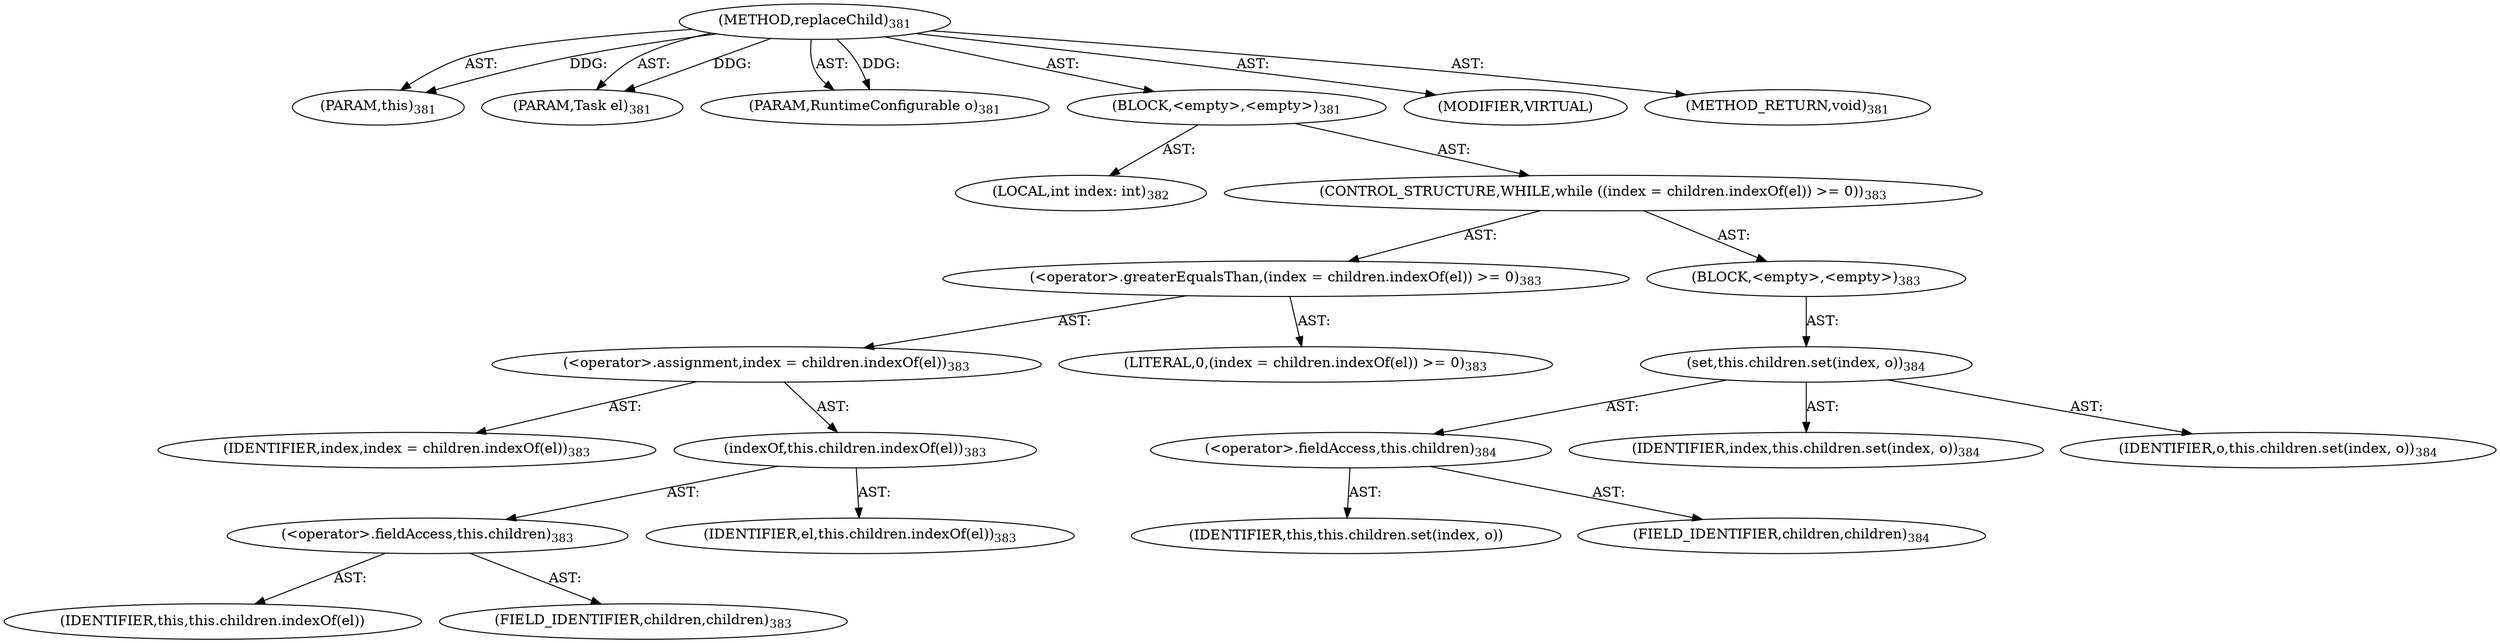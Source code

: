 digraph "replaceChild" {  
"111669149715" [label = <(METHOD,replaceChild)<SUB>381</SUB>> ]
"115964117021" [label = <(PARAM,this)<SUB>381</SUB>> ]
"115964117022" [label = <(PARAM,Task el)<SUB>381</SUB>> ]
"115964117023" [label = <(PARAM,RuntimeConfigurable o)<SUB>381</SUB>> ]
"25769803818" [label = <(BLOCK,&lt;empty&gt;,&lt;empty&gt;)<SUB>381</SUB>> ]
"94489280527" [label = <(LOCAL,int index: int)<SUB>382</SUB>> ]
"47244640276" [label = <(CONTROL_STRUCTURE,WHILE,while ((index = children.indexOf(el)) &gt;= 0))<SUB>383</SUB>> ]
"30064771238" [label = <(&lt;operator&gt;.greaterEqualsThan,(index = children.indexOf(el)) &gt;= 0)<SUB>383</SUB>> ]
"30064771239" [label = <(&lt;operator&gt;.assignment,index = children.indexOf(el))<SUB>383</SUB>> ]
"68719476861" [label = <(IDENTIFIER,index,index = children.indexOf(el))<SUB>383</SUB>> ]
"30064771240" [label = <(indexOf,this.children.indexOf(el))<SUB>383</SUB>> ]
"30064771241" [label = <(&lt;operator&gt;.fieldAccess,this.children)<SUB>383</SUB>> ]
"68719476862" [label = <(IDENTIFIER,this,this.children.indexOf(el))> ]
"55834574887" [label = <(FIELD_IDENTIFIER,children,children)<SUB>383</SUB>> ]
"68719476863" [label = <(IDENTIFIER,el,this.children.indexOf(el))<SUB>383</SUB>> ]
"90194313247" [label = <(LITERAL,0,(index = children.indexOf(el)) &gt;= 0)<SUB>383</SUB>> ]
"25769803819" [label = <(BLOCK,&lt;empty&gt;,&lt;empty&gt;)<SUB>383</SUB>> ]
"30064771242" [label = <(set,this.children.set(index, o))<SUB>384</SUB>> ]
"30064771243" [label = <(&lt;operator&gt;.fieldAccess,this.children)<SUB>384</SUB>> ]
"68719476864" [label = <(IDENTIFIER,this,this.children.set(index, o))> ]
"55834574888" [label = <(FIELD_IDENTIFIER,children,children)<SUB>384</SUB>> ]
"68719476865" [label = <(IDENTIFIER,index,this.children.set(index, o))<SUB>384</SUB>> ]
"68719476866" [label = <(IDENTIFIER,o,this.children.set(index, o))<SUB>384</SUB>> ]
"133143986221" [label = <(MODIFIER,VIRTUAL)> ]
"128849018899" [label = <(METHOD_RETURN,void)<SUB>381</SUB>> ]
  "111669149715" -> "115964117021"  [ label = "AST: "] 
  "111669149715" -> "115964117022"  [ label = "AST: "] 
  "111669149715" -> "115964117023"  [ label = "AST: "] 
  "111669149715" -> "25769803818"  [ label = "AST: "] 
  "111669149715" -> "133143986221"  [ label = "AST: "] 
  "111669149715" -> "128849018899"  [ label = "AST: "] 
  "25769803818" -> "94489280527"  [ label = "AST: "] 
  "25769803818" -> "47244640276"  [ label = "AST: "] 
  "47244640276" -> "30064771238"  [ label = "AST: "] 
  "47244640276" -> "25769803819"  [ label = "AST: "] 
  "30064771238" -> "30064771239"  [ label = "AST: "] 
  "30064771238" -> "90194313247"  [ label = "AST: "] 
  "30064771239" -> "68719476861"  [ label = "AST: "] 
  "30064771239" -> "30064771240"  [ label = "AST: "] 
  "30064771240" -> "30064771241"  [ label = "AST: "] 
  "30064771240" -> "68719476863"  [ label = "AST: "] 
  "30064771241" -> "68719476862"  [ label = "AST: "] 
  "30064771241" -> "55834574887"  [ label = "AST: "] 
  "25769803819" -> "30064771242"  [ label = "AST: "] 
  "30064771242" -> "30064771243"  [ label = "AST: "] 
  "30064771242" -> "68719476865"  [ label = "AST: "] 
  "30064771242" -> "68719476866"  [ label = "AST: "] 
  "30064771243" -> "68719476864"  [ label = "AST: "] 
  "30064771243" -> "55834574888"  [ label = "AST: "] 
  "111669149715" -> "115964117021"  [ label = "DDG: "] 
  "111669149715" -> "115964117022"  [ label = "DDG: "] 
  "111669149715" -> "115964117023"  [ label = "DDG: "] 
}
